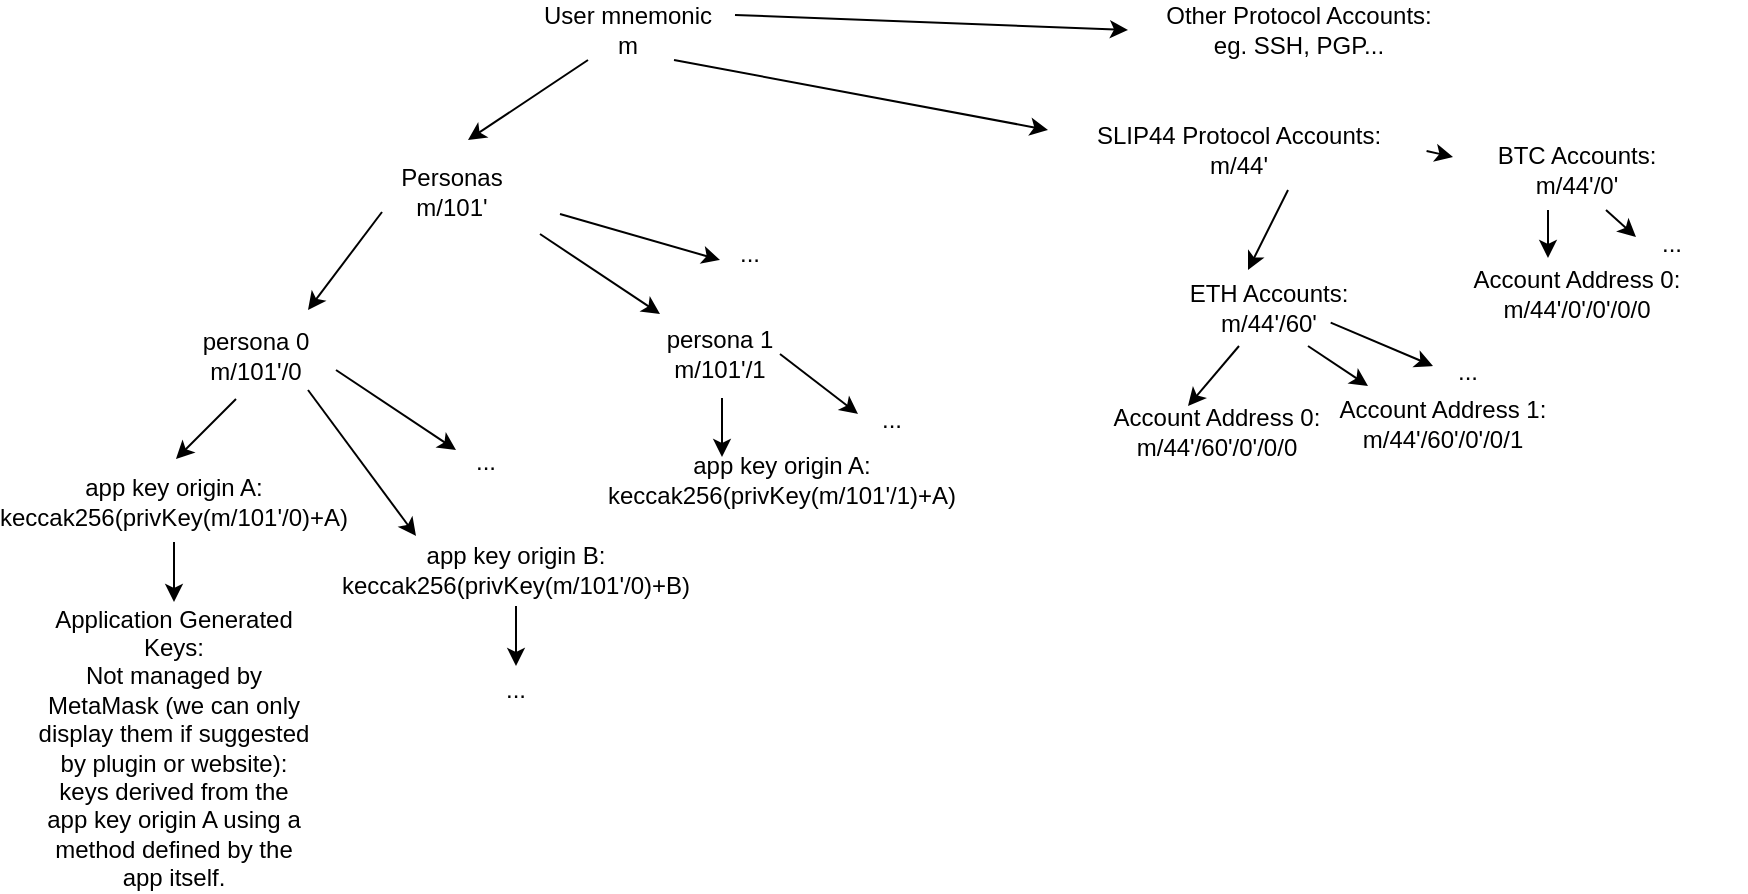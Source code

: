 <mxfile version="12.4.1" type="github" pages="1">
  <diagram id="ISyL4yHJs07onBC1n71A" name="Page-1">
    <mxGraphModel dx="879" dy="427" grid="1" gridSize="10" guides="1" tooltips="1" connect="1" arrows="1" fold="1" page="1" pageScale="1" pageWidth="827" pageHeight="1169" math="0" shadow="0">
      <root>
        <mxCell id="0"/>
        <mxCell id="1" parent="0"/>
        <mxCell id="QJqyBKiQk6toEM_sH1T4-1" value="User mnemonic&lt;br&gt;m" style="text;html=1;strokeColor=none;fillColor=none;align=center;verticalAlign=middle;whiteSpace=wrap;rounded=0;" parent="1" vertex="1">
          <mxGeometry x="320" y="10" width="140" height="20" as="geometry"/>
        </mxCell>
        <mxCell id="QJqyBKiQk6toEM_sH1T4-2" value="" style="endArrow=classic;html=1;" parent="1" edge="1">
          <mxGeometry width="50" height="50" relative="1" as="geometry">
            <mxPoint x="370" y="35" as="sourcePoint"/>
            <mxPoint x="310" y="75" as="targetPoint"/>
          </mxGeometry>
        </mxCell>
        <mxCell id="QJqyBKiQk6toEM_sH1T4-3" value="Personas&lt;br&gt;m/101&#39;" style="text;html=1;strokeColor=none;fillColor=none;align=center;verticalAlign=middle;whiteSpace=wrap;rounded=0;" parent="1" vertex="1">
          <mxGeometry x="232" y="91" width="140" height="20" as="geometry"/>
        </mxCell>
        <mxCell id="QJqyBKiQk6toEM_sH1T4-4" value="" style="endArrow=classic;html=1;exitX=0.25;exitY=1;exitDx=0;exitDy=0;" parent="1" source="QJqyBKiQk6toEM_sH1T4-3" edge="1">
          <mxGeometry width="50" height="50" relative="1" as="geometry">
            <mxPoint x="282" y="134" as="sourcePoint"/>
            <mxPoint x="230" y="160" as="targetPoint"/>
          </mxGeometry>
        </mxCell>
        <mxCell id="QJqyBKiQk6toEM_sH1T4-5" value="persona 0&lt;br&gt;m/101&#39;/0" style="text;html=1;strokeColor=none;fillColor=none;align=center;verticalAlign=middle;whiteSpace=wrap;rounded=0;" parent="1" vertex="1">
          <mxGeometry x="134" y="173" width="140" height="20" as="geometry"/>
        </mxCell>
        <mxCell id="qT3K2mGYBUytjidLMp-i-2" value="" style="edgeStyle=orthogonalEdgeStyle;rounded=0;orthogonalLoop=1;jettySize=auto;html=1;" edge="1" parent="1">
          <mxGeometry relative="1" as="geometry">
            <mxPoint x="163" y="276" as="sourcePoint"/>
            <mxPoint x="163" y="306" as="targetPoint"/>
            <Array as="points">
              <mxPoint x="163" y="286"/>
              <mxPoint x="163" y="286"/>
            </Array>
          </mxGeometry>
        </mxCell>
        <mxCell id="QJqyBKiQk6toEM_sH1T4-6" value="app key origin A:&lt;br&gt;keccak256(privKey(m/101&#39;/0)+A)" style="text;html=1;strokeColor=none;fillColor=none;align=center;verticalAlign=middle;whiteSpace=wrap;rounded=0;" parent="1" vertex="1">
          <mxGeometry x="93" y="246" width="140" height="20" as="geometry"/>
        </mxCell>
        <mxCell id="qT3K2mGYBUytjidLMp-i-1" value="Application Generated Keys:&lt;br&gt;Not managed by MetaMask (we can only display them if suggested by plugin or website):&lt;br&gt;keys derived from the app key origin A using a method defined by the app itself." style="text;html=1;strokeColor=none;fillColor=none;align=center;verticalAlign=middle;whiteSpace=wrap;rounded=0;" vertex="1" parent="1">
          <mxGeometry x="93" y="369" width="140" height="20" as="geometry"/>
        </mxCell>
        <mxCell id="QJqyBKiQk6toEM_sH1T4-7" value="" style="endArrow=classic;html=1;" parent="1" edge="1">
          <mxGeometry width="50" height="50" relative="1" as="geometry">
            <mxPoint x="194" y="204.5" as="sourcePoint"/>
            <mxPoint x="164" y="234.5" as="targetPoint"/>
          </mxGeometry>
        </mxCell>
        <mxCell id="QJqyBKiQk6toEM_sH1T4-10" value="" style="endArrow=classic;html=1;" parent="1" edge="1">
          <mxGeometry width="50" height="50" relative="1" as="geometry">
            <mxPoint x="230" y="200" as="sourcePoint"/>
            <mxPoint x="284" y="273" as="targetPoint"/>
          </mxGeometry>
        </mxCell>
        <mxCell id="QJqyBKiQk6toEM_sH1T4-11" value="app key origin B:&lt;br&gt;keccak256(privKey(m/101&#39;/0)+B)" style="text;html=1;strokeColor=none;fillColor=none;align=center;verticalAlign=middle;whiteSpace=wrap;rounded=0;" parent="1" vertex="1">
          <mxGeometry x="264" y="280" width="140" height="20" as="geometry"/>
        </mxCell>
        <mxCell id="QJqyBKiQk6toEM_sH1T4-12" value="" style="endArrow=classic;html=1;" parent="1" edge="1">
          <mxGeometry width="50" height="50" relative="1" as="geometry">
            <mxPoint x="346" y="122" as="sourcePoint"/>
            <mxPoint x="406" y="162" as="targetPoint"/>
          </mxGeometry>
        </mxCell>
        <mxCell id="QJqyBKiQk6toEM_sH1T4-13" value="persona 1&lt;br&gt;m/101&#39;/1" style="text;html=1;strokeColor=none;fillColor=none;align=center;verticalAlign=middle;whiteSpace=wrap;rounded=0;" parent="1" vertex="1">
          <mxGeometry x="366" y="172" width="140" height="20" as="geometry"/>
        </mxCell>
        <mxCell id="QJqyBKiQk6toEM_sH1T4-14" value="" style="endArrow=classic;html=1;" parent="1" edge="1">
          <mxGeometry width="50" height="50" relative="1" as="geometry">
            <mxPoint x="244" y="190" as="sourcePoint"/>
            <mxPoint x="304" y="230" as="targetPoint"/>
          </mxGeometry>
        </mxCell>
        <mxCell id="QJqyBKiQk6toEM_sH1T4-15" value="..." style="text;html=1;strokeColor=none;fillColor=none;align=center;verticalAlign=middle;whiteSpace=wrap;rounded=0;" parent="1" vertex="1">
          <mxGeometry x="304" y="226" width="30" height="20" as="geometry"/>
        </mxCell>
        <mxCell id="QJqyBKiQk6toEM_sH1T4-16" value="" style="endArrow=classic;html=1;" parent="1" edge="1">
          <mxGeometry width="50" height="50" relative="1" as="geometry">
            <mxPoint x="356" y="112" as="sourcePoint"/>
            <mxPoint x="436" y="135" as="targetPoint"/>
          </mxGeometry>
        </mxCell>
        <mxCell id="QJqyBKiQk6toEM_sH1T4-17" value="..." style="text;html=1;strokeColor=none;fillColor=none;align=center;verticalAlign=middle;whiteSpace=wrap;rounded=0;" parent="1" vertex="1">
          <mxGeometry x="436" y="122" width="30" height="20" as="geometry"/>
        </mxCell>
        <mxCell id="QJqyBKiQk6toEM_sH1T4-18" value="app key origin A:&lt;br&gt;keccak256(privKey(m/101&#39;/1)+A)" style="text;html=1;strokeColor=none;fillColor=none;align=center;verticalAlign=middle;whiteSpace=wrap;rounded=0;" parent="1" vertex="1">
          <mxGeometry x="397" y="235" width="140" height="20" as="geometry"/>
        </mxCell>
        <mxCell id="QJqyBKiQk6toEM_sH1T4-19" value="" style="endArrow=classic;html=1;" parent="1" edge="1">
          <mxGeometry width="50" height="50" relative="1" as="geometry">
            <mxPoint x="437" y="204" as="sourcePoint"/>
            <mxPoint x="437" y="233.5" as="targetPoint"/>
          </mxGeometry>
        </mxCell>
        <mxCell id="QJqyBKiQk6toEM_sH1T4-20" value="" style="endArrow=classic;html=1;" parent="1" edge="1">
          <mxGeometry width="50" height="50" relative="1" as="geometry">
            <mxPoint x="466" y="182" as="sourcePoint"/>
            <mxPoint x="505" y="212" as="targetPoint"/>
          </mxGeometry>
        </mxCell>
        <mxCell id="QJqyBKiQk6toEM_sH1T4-21" value="..." style="text;html=1;strokeColor=none;fillColor=none;align=center;verticalAlign=middle;whiteSpace=wrap;rounded=0;" parent="1" vertex="1">
          <mxGeometry x="507" y="205" width="30" height="20" as="geometry"/>
        </mxCell>
        <mxCell id="QJqyBKiQk6toEM_sH1T4-23" value="" style="endArrow=classic;html=1;" parent="1" edge="1">
          <mxGeometry width="50" height="50" relative="1" as="geometry">
            <mxPoint x="413" y="35" as="sourcePoint"/>
            <mxPoint x="600" y="70" as="targetPoint"/>
          </mxGeometry>
        </mxCell>
        <mxCell id="QJqyBKiQk6toEM_sH1T4-24" value="SLIP44 Protocol Accounts:&lt;br&gt;m/44&#39;" style="text;html=1;strokeColor=none;fillColor=none;align=center;verticalAlign=middle;whiteSpace=wrap;rounded=0;" parent="1" vertex="1">
          <mxGeometry x="611" y="70" width="169" height="20" as="geometry"/>
        </mxCell>
        <mxCell id="QJqyBKiQk6toEM_sH1T4-25" value="" style="endArrow=classic;html=1;" parent="1" edge="1">
          <mxGeometry width="50" height="50" relative="1" as="geometry">
            <mxPoint x="720" y="100" as="sourcePoint"/>
            <mxPoint x="700" y="140" as="targetPoint"/>
          </mxGeometry>
        </mxCell>
        <mxCell id="QJqyBKiQk6toEM_sH1T4-26" value="ETH Accounts:&lt;br&gt;m/44&#39;/60&#39;" style="text;html=1;strokeColor=none;fillColor=none;align=center;verticalAlign=middle;whiteSpace=wrap;rounded=0;" parent="1" vertex="1">
          <mxGeometry x="625.5" y="148.5" width="169" height="20" as="geometry"/>
        </mxCell>
        <mxCell id="QJqyBKiQk6toEM_sH1T4-27" value="" style="endArrow=classic;html=1;" parent="1" edge="1">
          <mxGeometry width="50" height="50" relative="1" as="geometry">
            <mxPoint x="695.5" y="178" as="sourcePoint"/>
            <mxPoint x="670" y="208" as="targetPoint"/>
          </mxGeometry>
        </mxCell>
        <mxCell id="QJqyBKiQk6toEM_sH1T4-28" value="Account Address 0:&lt;br&gt;m/44&#39;/60&#39;/0&#39;/0/0" style="text;html=1;strokeColor=none;fillColor=none;align=center;verticalAlign=middle;whiteSpace=wrap;rounded=0;" parent="1" vertex="1">
          <mxGeometry x="600" y="211" width="169" height="20" as="geometry"/>
        </mxCell>
        <mxCell id="QJqyBKiQk6toEM_sH1T4-29" value="" style="endArrow=classic;html=1;" parent="1" edge="1">
          <mxGeometry width="50" height="50" relative="1" as="geometry">
            <mxPoint x="730" y="178" as="sourcePoint"/>
            <mxPoint x="760" y="198" as="targetPoint"/>
          </mxGeometry>
        </mxCell>
        <mxCell id="QJqyBKiQk6toEM_sH1T4-30" value="Account Address 1:&lt;br&gt;m/44&#39;/60&#39;/0&#39;/0/1" style="text;html=1;strokeColor=none;fillColor=none;align=center;verticalAlign=middle;whiteSpace=wrap;rounded=0;" parent="1" vertex="1">
          <mxGeometry x="712.5" y="207" width="169" height="20" as="geometry"/>
        </mxCell>
        <mxCell id="QJqyBKiQk6toEM_sH1T4-31" value="" style="endArrow=classic;html=1;exitX=0.718;exitY=0.917;exitDx=0;exitDy=0;exitPerimeter=0;" parent="1" edge="1">
          <mxGeometry width="50" height="50" relative="1" as="geometry">
            <mxPoint x="741.342" y="166.34" as="sourcePoint"/>
            <mxPoint x="792.5" y="188" as="targetPoint"/>
          </mxGeometry>
        </mxCell>
        <mxCell id="QJqyBKiQk6toEM_sH1T4-32" value="..." style="text;html=1;strokeColor=none;fillColor=none;align=center;verticalAlign=middle;whiteSpace=wrap;rounded=0;" parent="1" vertex="1">
          <mxGeometry x="794.5" y="181" width="30" height="20" as="geometry"/>
        </mxCell>
        <mxCell id="QJqyBKiQk6toEM_sH1T4-33" value="" style="endArrow=classic;html=1;exitX=0.055;exitY=0.023;exitDx=0;exitDy=0;exitPerimeter=0;" parent="1" source="QJqyBKiQk6toEM_sH1T4-34" edge="1">
          <mxGeometry width="50" height="50" relative="1" as="geometry">
            <mxPoint x="822.5" y="43.5" as="sourcePoint"/>
            <mxPoint x="802.5" y="83.5" as="targetPoint"/>
          </mxGeometry>
        </mxCell>
        <mxCell id="QJqyBKiQk6toEM_sH1T4-34" value="BTC Accounts:&lt;br&gt;m/44&#39;/0&#39;" style="text;html=1;strokeColor=none;fillColor=none;align=center;verticalAlign=middle;whiteSpace=wrap;rounded=0;" parent="1" vertex="1">
          <mxGeometry x="780" y="80" width="169" height="20" as="geometry"/>
        </mxCell>
        <mxCell id="QJqyBKiQk6toEM_sH1T4-36" value="" style="endArrow=classic;html=1;" parent="1" edge="1">
          <mxGeometry width="50" height="50" relative="1" as="geometry">
            <mxPoint x="850" y="110" as="sourcePoint"/>
            <mxPoint x="850" y="134" as="targetPoint"/>
          </mxGeometry>
        </mxCell>
        <mxCell id="QJqyBKiQk6toEM_sH1T4-37" value="Account Address 0:&lt;br&gt;m/44&#39;/0&#39;/0&#39;/0/0" style="text;html=1;strokeColor=none;fillColor=none;align=center;verticalAlign=middle;whiteSpace=wrap;rounded=0;" parent="1" vertex="1">
          <mxGeometry x="780" y="142" width="169" height="20" as="geometry"/>
        </mxCell>
        <mxCell id="QJqyBKiQk6toEM_sH1T4-38" value="" style="endArrow=classic;html=1;" parent="1" edge="1">
          <mxGeometry width="50" height="50" relative="1" as="geometry">
            <mxPoint x="879" y="110" as="sourcePoint"/>
            <mxPoint x="894" y="123.5" as="targetPoint"/>
          </mxGeometry>
        </mxCell>
        <mxCell id="QJqyBKiQk6toEM_sH1T4-39" value="..." style="text;html=1;strokeColor=none;fillColor=none;align=center;verticalAlign=middle;whiteSpace=wrap;rounded=0;" parent="1" vertex="1">
          <mxGeometry x="897" y="116.5" width="30" height="20" as="geometry"/>
        </mxCell>
        <mxCell id="QJqyBKiQk6toEM_sH1T4-46" value="" style="endArrow=classic;html=1;" parent="1" edge="1">
          <mxGeometry width="50" height="50" relative="1" as="geometry">
            <mxPoint x="443.5" y="12.5" as="sourcePoint"/>
            <mxPoint x="640" y="20" as="targetPoint"/>
          </mxGeometry>
        </mxCell>
        <mxCell id="QJqyBKiQk6toEM_sH1T4-47" value="Other Protocol Accounts:&lt;br&gt;eg. SSH, PGP..." style="text;html=1;strokeColor=none;fillColor=none;align=center;verticalAlign=middle;whiteSpace=wrap;rounded=0;" parent="1" vertex="1">
          <mxGeometry x="640.5" y="10" width="169" height="20" as="geometry"/>
        </mxCell>
        <mxCell id="qT3K2mGYBUytjidLMp-i-7" value="" style="edgeStyle=orthogonalEdgeStyle;rounded=0;orthogonalLoop=1;jettySize=auto;html=1;" edge="1" parent="1">
          <mxGeometry relative="1" as="geometry">
            <mxPoint x="334" y="308" as="sourcePoint"/>
            <mxPoint x="334" y="338" as="targetPoint"/>
            <Array as="points">
              <mxPoint x="334" y="318"/>
              <mxPoint x="334" y="318"/>
            </Array>
          </mxGeometry>
        </mxCell>
        <mxCell id="qT3K2mGYBUytjidLMp-i-8" value="..." style="text;html=1;strokeColor=none;fillColor=none;align=center;verticalAlign=middle;whiteSpace=wrap;rounded=0;" vertex="1" parent="1">
          <mxGeometry x="264" y="340" width="140" height="20" as="geometry"/>
        </mxCell>
      </root>
    </mxGraphModel>
  </diagram>
</mxfile>
